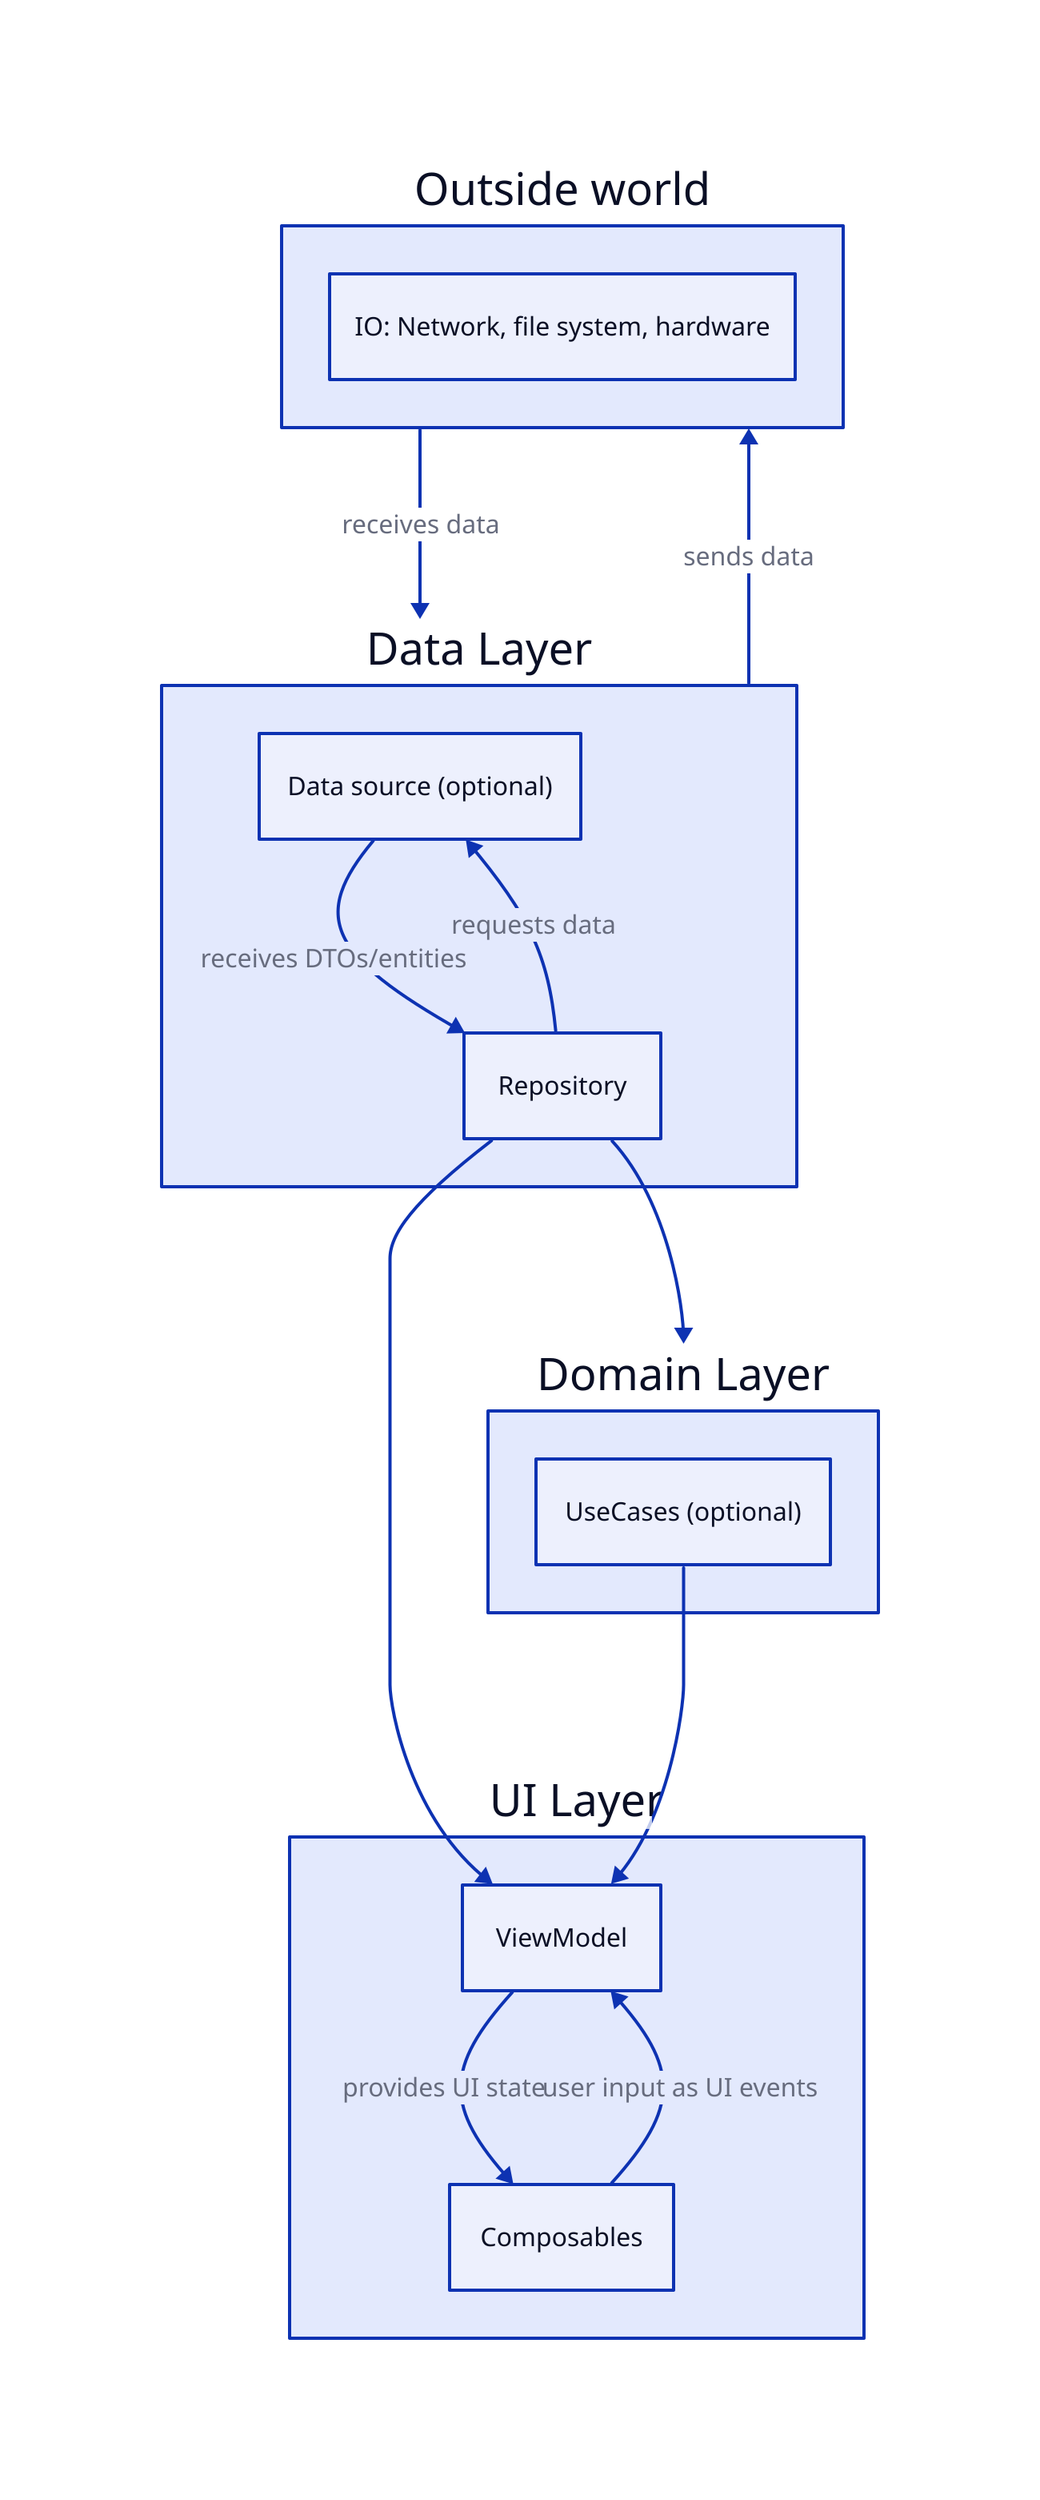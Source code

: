 direction: down

world: "Outside world" {
    "IO: Network, file system, hardware"
}

data: "Data Layer" {
    ds: "Data source (optional)"
    repo: "Repository"

    ds -> repo: "receives DTOs/entities"
    repo -> ds: "requests data"
}

domain: "Domain Layer" {
    uc: "UseCases (optional)"
}

ui: "UI Layer" {
    vm: "ViewModel"
    c: "Composables"

    vm -> c: "provides UI state"
    vm <- c: "user input as UI events"
}

world  -> data: receives data
data -> world: sends data
data.repo -> domain
data.repo -> ui.vm
domain.uc -> ui.vm